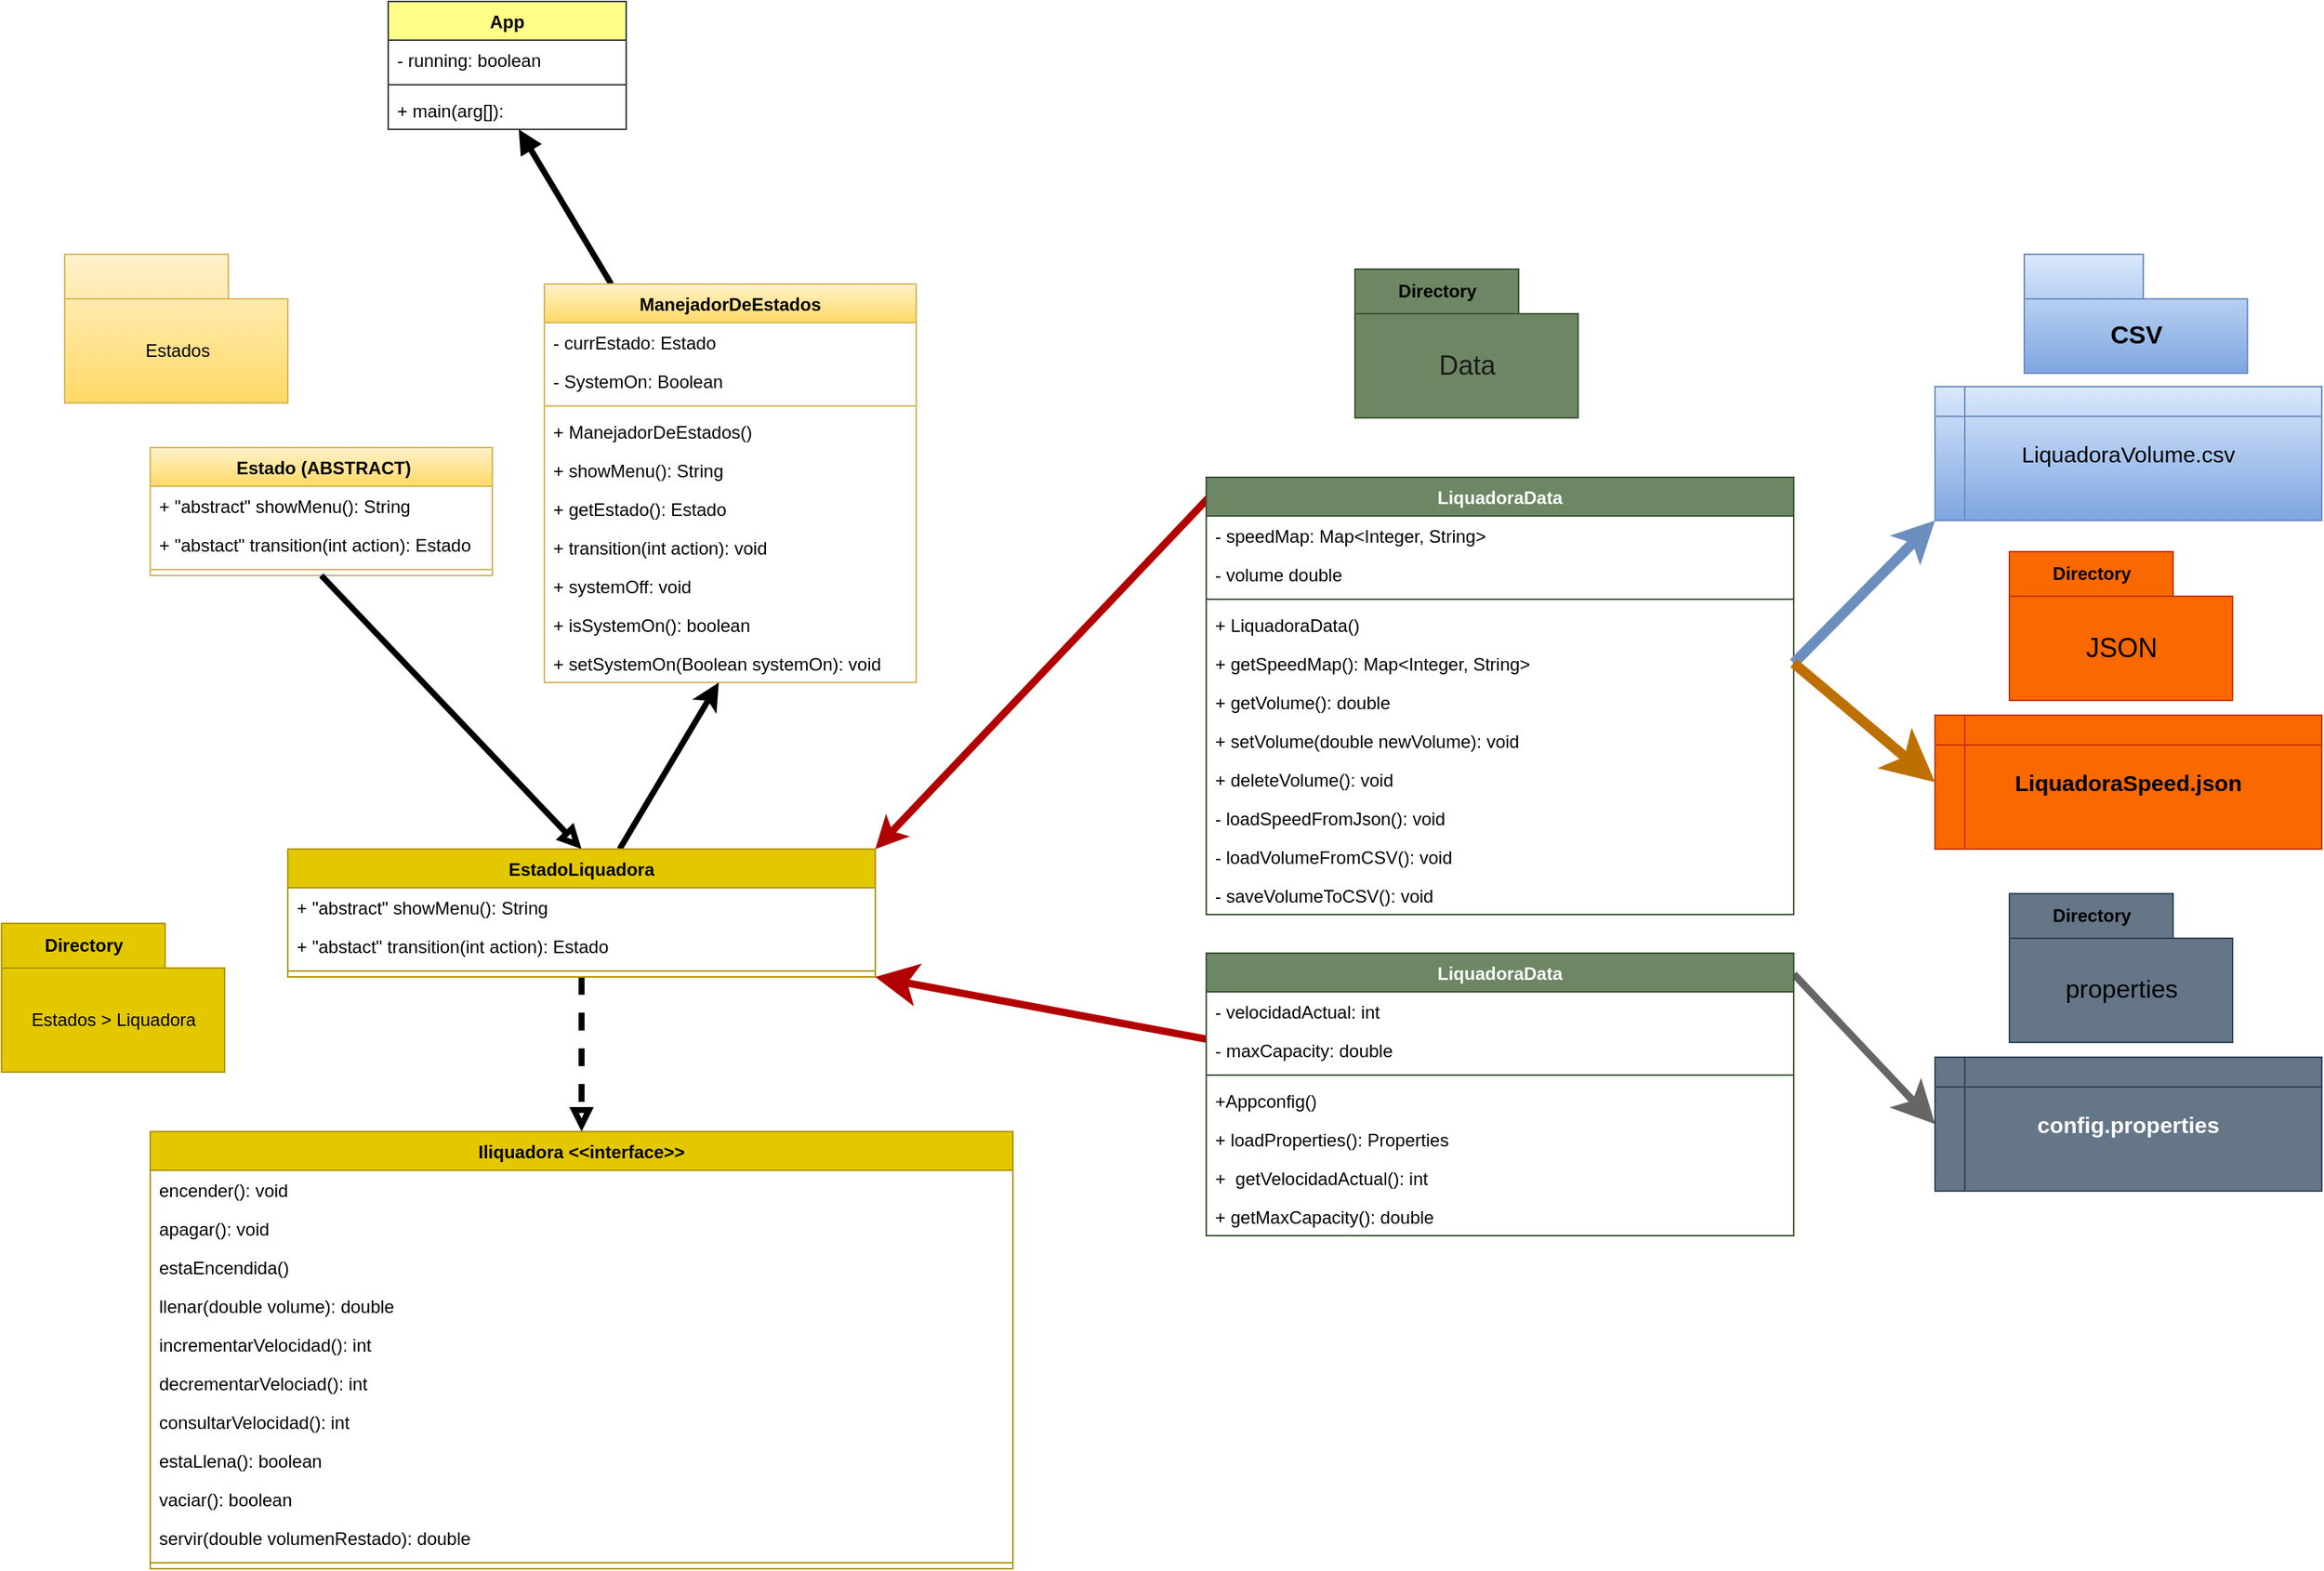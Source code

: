 <mxfile>
    <diagram id="32VsAtnWvbuR_8fD6jPi" name="Page-1">
        <mxGraphModel dx="1428" dy="753" grid="1" gridSize="10" guides="1" tooltips="1" connect="1" arrows="1" fold="1" page="1" pageScale="1" pageWidth="850" pageHeight="1100" math="0" shadow="0">
            <root>
                <mxCell id="0"/>
                <mxCell id="1" parent="0"/>
                <mxCell id="2" value="App" style="swimlane;fontStyle=1;align=center;verticalAlign=top;childLayout=stackLayout;horizontal=1;startSize=26;horizontalStack=0;resizeParent=1;resizeParentMax=0;resizeLast=0;collapsible=1;marginBottom=0;fillColor=#ffff88;strokeColor=#36393d;fontColor=#000000;" parent="1" vertex="1">
                    <mxGeometry x="320" y="20" width="160" height="86" as="geometry"/>
                </mxCell>
                <mxCell id="3" value="- running: boolean" style="text;strokeColor=none;fillColor=none;align=left;verticalAlign=top;spacingLeft=4;spacingRight=4;overflow=hidden;rotatable=0;points=[[0,0.5],[1,0.5]];portConstraint=eastwest;" parent="2" vertex="1">
                    <mxGeometry y="26" width="160" height="26" as="geometry"/>
                </mxCell>
                <mxCell id="4" value="" style="line;strokeWidth=1;fillColor=none;align=left;verticalAlign=middle;spacingTop=-1;spacingLeft=3;spacingRight=3;rotatable=0;labelPosition=right;points=[];portConstraint=eastwest;strokeColor=inherit;" parent="2" vertex="1">
                    <mxGeometry y="52" width="160" height="8" as="geometry"/>
                </mxCell>
                <mxCell id="5" value="+ main(arg[]): " style="text;strokeColor=none;fillColor=none;align=left;verticalAlign=top;spacingLeft=4;spacingRight=4;overflow=hidden;rotatable=0;points=[[0,0.5],[1,0.5]];portConstraint=eastwest;" parent="2" vertex="1">
                    <mxGeometry y="60" width="160" height="26" as="geometry"/>
                </mxCell>
                <mxCell id="6" value=" Estado (ABSTRACT)" style="swimlane;fontStyle=1;align=center;verticalAlign=top;childLayout=stackLayout;horizontal=1;startSize=26;horizontalStack=0;resizeParent=1;resizeParentMax=0;resizeLast=0;collapsible=1;marginBottom=0;fillColor=#fff2cc;gradientColor=#ffd966;strokeColor=#d6b656;fontColor=#080707;" parent="1" vertex="1">
                    <mxGeometry x="160" y="320" width="230" height="86" as="geometry"/>
                </mxCell>
                <mxCell id="7" value="+ &quot;abstract&quot; showMenu(): String" style="text;strokeColor=none;fillColor=none;align=left;verticalAlign=top;spacingLeft=4;spacingRight=4;overflow=hidden;rotatable=0;points=[[0,0.5],[1,0.5]];portConstraint=eastwest;" parent="6" vertex="1">
                    <mxGeometry y="26" width="230" height="26" as="geometry"/>
                </mxCell>
                <mxCell id="14" value="+ &quot;abstact&quot; transition(int action): Estado" style="text;strokeColor=none;fillColor=none;align=left;verticalAlign=top;spacingLeft=4;spacingRight=4;overflow=hidden;rotatable=0;points=[[0,0.5],[1,0.5]];portConstraint=eastwest;" parent="6" vertex="1">
                    <mxGeometry y="52" width="230" height="26" as="geometry"/>
                </mxCell>
                <mxCell id="8" value="" style="line;strokeWidth=1;fillColor=none;align=left;verticalAlign=middle;spacingTop=-1;spacingLeft=3;spacingRight=3;rotatable=0;labelPosition=right;points=[];portConstraint=eastwest;strokeColor=inherit;" parent="6" vertex="1">
                    <mxGeometry y="78" width="230" height="8" as="geometry"/>
                </mxCell>
                <mxCell id="36" style="edgeStyle=none;html=1;strokeWidth=4;endArrow=block;endFill=1;" parent="1" source="10" target="5" edge="1">
                    <mxGeometry relative="1" as="geometry"/>
                </mxCell>
                <mxCell id="10" value="ManejadorDeEstados" style="swimlane;fontStyle=1;align=center;verticalAlign=top;childLayout=stackLayout;horizontal=1;startSize=26;horizontalStack=0;resizeParent=1;resizeParentMax=0;resizeLast=0;collapsible=1;marginBottom=0;fillColor=#fff2cc;gradientColor=#ffd966;strokeColor=#d6b656;fontColor=#000000;" parent="1" vertex="1">
                    <mxGeometry x="425" y="210" width="250" height="268" as="geometry"/>
                </mxCell>
                <mxCell id="11" value="- currEstado: Estado" style="text;strokeColor=none;fillColor=none;align=left;verticalAlign=top;spacingLeft=4;spacingRight=4;overflow=hidden;rotatable=0;points=[[0,0.5],[1,0.5]];portConstraint=eastwest;" parent="10" vertex="1">
                    <mxGeometry y="26" width="250" height="26" as="geometry"/>
                </mxCell>
                <mxCell id="15" value="- SystemOn: Boolean" style="text;strokeColor=none;fillColor=none;align=left;verticalAlign=top;spacingLeft=4;spacingRight=4;overflow=hidden;rotatable=0;points=[[0,0.5],[1,0.5]];portConstraint=eastwest;" parent="10" vertex="1">
                    <mxGeometry y="52" width="250" height="26" as="geometry"/>
                </mxCell>
                <mxCell id="12" value="" style="line;strokeWidth=1;fillColor=none;align=left;verticalAlign=middle;spacingTop=-1;spacingLeft=3;spacingRight=3;rotatable=0;labelPosition=right;points=[];portConstraint=eastwest;strokeColor=inherit;" parent="10" vertex="1">
                    <mxGeometry y="78" width="250" height="8" as="geometry"/>
                </mxCell>
                <mxCell id="13" value="+ ManejadorDeEstados()" style="text;strokeColor=none;fillColor=none;align=left;verticalAlign=top;spacingLeft=4;spacingRight=4;overflow=hidden;rotatable=0;points=[[0,0.5],[1,0.5]];portConstraint=eastwest;" parent="10" vertex="1">
                    <mxGeometry y="86" width="250" height="26" as="geometry"/>
                </mxCell>
                <mxCell id="16" value="+ showMenu(): String" style="text;strokeColor=none;fillColor=none;align=left;verticalAlign=top;spacingLeft=4;spacingRight=4;overflow=hidden;rotatable=0;points=[[0,0.5],[1,0.5]];portConstraint=eastwest;" parent="10" vertex="1">
                    <mxGeometry y="112" width="250" height="26" as="geometry"/>
                </mxCell>
                <mxCell id="17" value="+ getEstado(): Estado" style="text;strokeColor=none;fillColor=none;align=left;verticalAlign=top;spacingLeft=4;spacingRight=4;overflow=hidden;rotatable=0;points=[[0,0.5],[1,0.5]];portConstraint=eastwest;" parent="10" vertex="1">
                    <mxGeometry y="138" width="250" height="26" as="geometry"/>
                </mxCell>
                <mxCell id="18" value="+ transition(int action): void" style="text;strokeColor=none;fillColor=none;align=left;verticalAlign=top;spacingLeft=4;spacingRight=4;overflow=hidden;rotatable=0;points=[[0,0.5],[1,0.5]];portConstraint=eastwest;" parent="10" vertex="1">
                    <mxGeometry y="164" width="250" height="26" as="geometry"/>
                </mxCell>
                <mxCell id="19" value="+ systemOff: void" style="text;strokeColor=none;fillColor=none;align=left;verticalAlign=top;spacingLeft=4;spacingRight=4;overflow=hidden;rotatable=0;points=[[0,0.5],[1,0.5]];portConstraint=eastwest;" parent="10" vertex="1">
                    <mxGeometry y="190" width="250" height="26" as="geometry"/>
                </mxCell>
                <mxCell id="20" value="+ isSystemOn(): boolean" style="text;strokeColor=none;fillColor=none;align=left;verticalAlign=top;spacingLeft=4;spacingRight=4;overflow=hidden;rotatable=0;points=[[0,0.5],[1,0.5]];portConstraint=eastwest;" parent="10" vertex="1">
                    <mxGeometry y="216" width="250" height="26" as="geometry"/>
                </mxCell>
                <mxCell id="21" value="+ setSystemOn(Boolean systemOn): void" style="text;strokeColor=none;fillColor=none;align=left;verticalAlign=top;spacingLeft=4;spacingRight=4;overflow=hidden;rotatable=0;points=[[0,0.5],[1,0.5]];portConstraint=eastwest;" parent="10" vertex="1">
                    <mxGeometry y="242" width="250" height="26" as="geometry"/>
                </mxCell>
                <mxCell id="32" style="edgeStyle=none;html=1;entryX=0.5;entryY=0;entryDx=0;entryDy=0;endArrow=block;endFill=0;strokeWidth=4;dashed=1;" parent="1" source="22" target="26" edge="1">
                    <mxGeometry relative="1" as="geometry"/>
                </mxCell>
                <mxCell id="34" style="edgeStyle=none;html=1;entryX=0.5;entryY=0;entryDx=0;entryDy=0;strokeWidth=4;endArrow=block;endFill=0;exitX=0.5;exitY=1;exitDx=0;exitDy=0;" parent="1" source="6" target="22" edge="1">
                    <mxGeometry relative="1" as="geometry">
                        <mxPoint x="180" y="440" as="sourcePoint"/>
                    </mxGeometry>
                </mxCell>
                <mxCell id="35" style="edgeStyle=none;html=1;strokeWidth=4;endArrow=classic;endFill=1;" parent="1" source="22" target="21" edge="1">
                    <mxGeometry relative="1" as="geometry"/>
                </mxCell>
                <mxCell id="22" value=" EstadoLiquadora " style="swimlane;fontStyle=1;align=center;verticalAlign=top;childLayout=stackLayout;horizontal=1;startSize=26;horizontalStack=0;resizeParent=1;resizeParentMax=0;resizeLast=0;collapsible=1;marginBottom=0;fillColor=#e3c800;fontColor=#000000;strokeColor=#B09500;" parent="1" vertex="1">
                    <mxGeometry x="252.5" y="590" width="395" height="86" as="geometry"/>
                </mxCell>
                <mxCell id="23" value="+ &quot;abstract&quot; showMenu(): String" style="text;strokeColor=none;fillColor=none;align=left;verticalAlign=top;spacingLeft=4;spacingRight=4;overflow=hidden;rotatable=0;points=[[0,0.5],[1,0.5]];portConstraint=eastwest;" parent="22" vertex="1">
                    <mxGeometry y="26" width="395" height="26" as="geometry"/>
                </mxCell>
                <mxCell id="24" value="+ &quot;abstact&quot; transition(int action): Estado" style="text;strokeColor=none;fillColor=none;align=left;verticalAlign=top;spacingLeft=4;spacingRight=4;overflow=hidden;rotatable=0;points=[[0,0.5],[1,0.5]];portConstraint=eastwest;" parent="22" vertex="1">
                    <mxGeometry y="52" width="395" height="26" as="geometry"/>
                </mxCell>
                <mxCell id="25" value="" style="line;strokeWidth=1;fillColor=none;align=left;verticalAlign=middle;spacingTop=-1;spacingLeft=3;spacingRight=3;rotatable=0;labelPosition=right;points=[];portConstraint=eastwest;strokeColor=inherit;" parent="22" vertex="1">
                    <mxGeometry y="78" width="395" height="8" as="geometry"/>
                </mxCell>
                <mxCell id="26" value="Iliquadora &lt;&lt;interface&gt;&gt;" style="swimlane;fontStyle=1;align=center;verticalAlign=top;childLayout=stackLayout;horizontal=1;startSize=26;horizontalStack=0;resizeParent=1;resizeParentMax=0;resizeLast=0;collapsible=1;marginBottom=0;fillColor=#e3c800;fontColor=#000000;strokeColor=#B09500;" parent="1" vertex="1">
                    <mxGeometry x="160" y="780" width="580" height="294" as="geometry"/>
                </mxCell>
                <mxCell id="27" value="encender(): void" style="text;strokeColor=none;fillColor=none;align=left;verticalAlign=top;spacingLeft=4;spacingRight=4;overflow=hidden;rotatable=0;points=[[0,0.5],[1,0.5]];portConstraint=eastwest;" parent="26" vertex="1">
                    <mxGeometry y="26" width="580" height="26" as="geometry"/>
                </mxCell>
                <mxCell id="28" value="apagar(): void" style="text;strokeColor=none;fillColor=none;align=left;verticalAlign=top;spacingLeft=4;spacingRight=4;overflow=hidden;rotatable=0;points=[[0,0.5],[1,0.5]];portConstraint=eastwest;" parent="26" vertex="1">
                    <mxGeometry y="52" width="580" height="26" as="geometry"/>
                </mxCell>
                <mxCell id="30" value="estaEncendida()" style="text;strokeColor=none;fillColor=none;align=left;verticalAlign=top;spacingLeft=4;spacingRight=4;overflow=hidden;rotatable=0;points=[[0,0.5],[1,0.5]];portConstraint=eastwest;" parent="26" vertex="1">
                    <mxGeometry y="78" width="580" height="26" as="geometry"/>
                </mxCell>
                <mxCell id="31" value="llenar(double volume): double" style="text;strokeColor=none;fillColor=none;align=left;verticalAlign=top;spacingLeft=4;spacingRight=4;overflow=hidden;rotatable=0;points=[[0,0.5],[1,0.5]];portConstraint=eastwest;" parent="26" vertex="1">
                    <mxGeometry y="104" width="580" height="26" as="geometry"/>
                </mxCell>
                <mxCell id="37" value="incrementarVelocidad(): int" style="text;strokeColor=none;fillColor=none;align=left;verticalAlign=top;spacingLeft=4;spacingRight=4;overflow=hidden;rotatable=0;points=[[0,0.5],[1,0.5]];portConstraint=eastwest;" parent="26" vertex="1">
                    <mxGeometry y="130" width="580" height="26" as="geometry"/>
                </mxCell>
                <mxCell id="38" value="decrementarVelociad(): int" style="text;strokeColor=none;fillColor=none;align=left;verticalAlign=top;spacingLeft=4;spacingRight=4;overflow=hidden;rotatable=0;points=[[0,0.5],[1,0.5]];portConstraint=eastwest;" parent="26" vertex="1">
                    <mxGeometry y="156" width="580" height="26" as="geometry"/>
                </mxCell>
                <mxCell id="39" value="consultarVelocidad(): int" style="text;strokeColor=none;fillColor=none;align=left;verticalAlign=top;spacingLeft=4;spacingRight=4;overflow=hidden;rotatable=0;points=[[0,0.5],[1,0.5]];portConstraint=eastwest;" parent="26" vertex="1">
                    <mxGeometry y="182" width="580" height="26" as="geometry"/>
                </mxCell>
                <mxCell id="40" value="estaLlena(): boolean" style="text;strokeColor=none;fillColor=none;align=left;verticalAlign=top;spacingLeft=4;spacingRight=4;overflow=hidden;rotatable=0;points=[[0,0.5],[1,0.5]];portConstraint=eastwest;" parent="26" vertex="1">
                    <mxGeometry y="208" width="580" height="26" as="geometry"/>
                </mxCell>
                <mxCell id="41" value="vaciar(): boolean" style="text;strokeColor=none;fillColor=none;align=left;verticalAlign=top;spacingLeft=4;spacingRight=4;overflow=hidden;rotatable=0;points=[[0,0.5],[1,0.5]];portConstraint=eastwest;" parent="26" vertex="1">
                    <mxGeometry y="234" width="580" height="26" as="geometry"/>
                </mxCell>
                <mxCell id="42" value="servir(double volumenRestado): double" style="text;strokeColor=none;fillColor=none;align=left;verticalAlign=top;spacingLeft=4;spacingRight=4;overflow=hidden;rotatable=0;points=[[0,0.5],[1,0.5]];portConstraint=eastwest;" parent="26" vertex="1">
                    <mxGeometry y="260" width="580" height="26" as="geometry"/>
                </mxCell>
                <mxCell id="29" value="" style="line;strokeWidth=1;fillColor=none;align=left;verticalAlign=middle;spacingTop=-1;spacingLeft=3;spacingRight=3;rotatable=0;labelPosition=right;points=[];portConstraint=eastwest;strokeColor=inherit;" parent="26" vertex="1">
                    <mxGeometry y="286" width="580" height="8" as="geometry"/>
                </mxCell>
                <mxCell id="55" style="edgeStyle=none;html=1;entryX=1;entryY=0;entryDx=0;entryDy=0;exitX=0.003;exitY=0.048;exitDx=0;exitDy=0;strokeWidth=5;fillColor=#e51400;strokeColor=#B20000;exitPerimeter=0;" parent="1" source="43" target="22" edge="1">
                    <mxGeometry relative="1" as="geometry"/>
                </mxCell>
                <mxCell id="43" value="LiquadoraData" style="swimlane;fontStyle=1;align=center;verticalAlign=top;childLayout=stackLayout;horizontal=1;startSize=26;horizontalStack=0;resizeParent=1;resizeParentMax=0;resizeLast=0;collapsible=1;marginBottom=0;fillColor=#6d8764;strokeColor=#3A5431;fontColor=#ffffff;" parent="1" vertex="1">
                    <mxGeometry x="870" y="340" width="395" height="294" as="geometry"/>
                </mxCell>
                <mxCell id="44" value="- speedMap: Map&lt;Integer, String&gt;" style="text;strokeColor=none;fillColor=none;align=left;verticalAlign=top;spacingLeft=4;spacingRight=4;overflow=hidden;rotatable=0;points=[[0,0.5],[1,0.5]];portConstraint=eastwest;" parent="43" vertex="1">
                    <mxGeometry y="26" width="395" height="26" as="geometry"/>
                </mxCell>
                <mxCell id="45" value="- volume double" style="text;strokeColor=none;fillColor=none;align=left;verticalAlign=top;spacingLeft=4;spacingRight=4;overflow=hidden;rotatable=0;points=[[0,0.5],[1,0.5]];portConstraint=eastwest;" parent="43" vertex="1">
                    <mxGeometry y="52" width="395" height="26" as="geometry"/>
                </mxCell>
                <mxCell id="46" value="" style="line;strokeWidth=1;fillColor=none;align=left;verticalAlign=middle;spacingTop=-1;spacingLeft=3;spacingRight=3;rotatable=0;labelPosition=right;points=[];portConstraint=eastwest;strokeColor=inherit;" parent="43" vertex="1">
                    <mxGeometry y="78" width="395" height="8" as="geometry"/>
                </mxCell>
                <mxCell id="47" value="+ LiquadoraData()" style="text;strokeColor=none;fillColor=none;align=left;verticalAlign=top;spacingLeft=4;spacingRight=4;overflow=hidden;rotatable=0;points=[[0,0.5],[1,0.5]];portConstraint=eastwest;" parent="43" vertex="1">
                    <mxGeometry y="86" width="395" height="26" as="geometry"/>
                </mxCell>
                <mxCell id="48" value="+ getSpeedMap(): Map&lt;Integer, String&gt;" style="text;strokeColor=none;fillColor=none;align=left;verticalAlign=top;spacingLeft=4;spacingRight=4;overflow=hidden;rotatable=0;points=[[0,0.5],[1,0.5]];portConstraint=eastwest;" parent="43" vertex="1">
                    <mxGeometry y="112" width="395" height="26" as="geometry"/>
                </mxCell>
                <mxCell id="49" value="+ getVolume(): double" style="text;strokeColor=none;fillColor=none;align=left;verticalAlign=top;spacingLeft=4;spacingRight=4;overflow=hidden;rotatable=0;points=[[0,0.5],[1,0.5]];portConstraint=eastwest;" parent="43" vertex="1">
                    <mxGeometry y="138" width="395" height="26" as="geometry"/>
                </mxCell>
                <mxCell id="50" value="+ setVolume(double newVolume): void" style="text;strokeColor=none;fillColor=none;align=left;verticalAlign=top;spacingLeft=4;spacingRight=4;overflow=hidden;rotatable=0;points=[[0,0.5],[1,0.5]];portConstraint=eastwest;" parent="43" vertex="1">
                    <mxGeometry y="164" width="395" height="26" as="geometry"/>
                </mxCell>
                <mxCell id="51" value="+ deleteVolume(): void" style="text;strokeColor=none;fillColor=none;align=left;verticalAlign=top;spacingLeft=4;spacingRight=4;overflow=hidden;rotatable=0;points=[[0,0.5],[1,0.5]];portConstraint=eastwest;" parent="43" vertex="1">
                    <mxGeometry y="190" width="395" height="26" as="geometry"/>
                </mxCell>
                <mxCell id="52" value="- loadSpeedFromJson(): void" style="text;strokeColor=none;fillColor=none;align=left;verticalAlign=top;spacingLeft=4;spacingRight=4;overflow=hidden;rotatable=0;points=[[0,0.5],[1,0.5]];portConstraint=eastwest;" parent="43" vertex="1">
                    <mxGeometry y="216" width="395" height="26" as="geometry"/>
                </mxCell>
                <mxCell id="53" value="- loadVolumeFromCSV(): void" style="text;strokeColor=none;fillColor=none;align=left;verticalAlign=top;spacingLeft=4;spacingRight=4;overflow=hidden;rotatable=0;points=[[0,0.5],[1,0.5]];portConstraint=eastwest;" parent="43" vertex="1">
                    <mxGeometry y="242" width="395" height="26" as="geometry"/>
                </mxCell>
                <mxCell id="54" value="- saveVolumeToCSV(): void" style="text;strokeColor=none;fillColor=none;align=left;verticalAlign=top;spacingLeft=4;spacingRight=4;overflow=hidden;rotatable=0;points=[[0,0.5],[1,0.5]];portConstraint=eastwest;" parent="43" vertex="1">
                    <mxGeometry y="268" width="395" height="26" as="geometry"/>
                </mxCell>
                <mxCell id="57" style="edgeStyle=none;html=1;entryX=1;entryY=0.5;entryDx=0;entryDy=0;startArrow=classic;startFill=1;endArrow=none;endFill=0;endSize=13;exitX=0;exitY=1;exitDx=0;exitDy=0;fillColor=#dae8fc;strokeColor=#6c8ebf;strokeWidth=7;gradientColor=#7ea6e0;" parent="1" source="56" target="48" edge="1">
                    <mxGeometry relative="1" as="geometry"/>
                </mxCell>
                <mxCell id="56" value="&lt;font color=&quot;#000000&quot; style=&quot;font-size: 15px;&quot;&gt;LiquadoraVolume.csv&lt;/font&gt;" style="shape=internalStorage;whiteSpace=wrap;html=1;backgroundOutline=1;fillColor=#dae8fc;strokeColor=#6c8ebf;gradientColor=#7ea6e0;" parent="1" vertex="1">
                    <mxGeometry x="1360" y="279" width="260" height="90" as="geometry"/>
                </mxCell>
                <mxCell id="58" value="&lt;b&gt;&lt;font style=&quot;font-size: 15px;&quot;&gt;LiquadoraSpeed.json&lt;/font&gt;&lt;/b&gt;" style="shape=internalStorage;whiteSpace=wrap;html=1;backgroundOutline=1;fillColor=#fa6800;strokeColor=#C73500;fontColor=#000000;" parent="1" vertex="1">
                    <mxGeometry x="1360" y="500" width="260" height="90" as="geometry"/>
                </mxCell>
                <mxCell id="59" style="edgeStyle=none;html=1;entryX=0;entryY=0.5;entryDx=0;entryDy=0;strokeWidth=7;startArrow=none;startFill=0;endArrow=classic;endFill=1;endSize=13;exitX=1;exitY=0.5;exitDx=0;exitDy=0;fillColor=#f0a30a;strokeColor=#BD7000;" parent="1" source="48" target="58" edge="1">
                    <mxGeometry relative="1" as="geometry"/>
                </mxCell>
                <mxCell id="73" style="edgeStyle=none;html=1;entryX=0;entryY=0.5;entryDx=0;entryDy=0;strokeWidth=5;fontSize=15;startArrow=none;startFill=0;endArrow=classic;endFill=1;endSize=13;exitX=1;exitY=0.074;exitDx=0;exitDy=0;exitPerimeter=0;fillColor=#f5f5f5;strokeColor=#666666;gradientColor=#b3b3b3;" parent="1" source="60" target="72" edge="1">
                    <mxGeometry relative="1" as="geometry"/>
                </mxCell>
                <mxCell id="74" style="edgeStyle=none;html=1;entryX=1;entryY=1;entryDx=0;entryDy=0;strokeWidth=5;fontSize=15;startArrow=none;startFill=0;endArrow=classic;endFill=1;endSize=13;fillColor=#e51400;strokeColor=#B20000;" parent="1" source="60" target="22" edge="1">
                    <mxGeometry relative="1" as="geometry"/>
                </mxCell>
                <mxCell id="60" value="LiquadoraData" style="swimlane;fontStyle=1;align=center;verticalAlign=top;childLayout=stackLayout;horizontal=1;startSize=26;horizontalStack=0;resizeParent=1;resizeParentMax=0;resizeLast=0;collapsible=1;marginBottom=0;fillColor=#6d8764;strokeColor=#3A5431;fontColor=#ffffff;" parent="1" vertex="1">
                    <mxGeometry x="870" y="660" width="395" height="190" as="geometry"/>
                </mxCell>
                <mxCell id="61" value="- velocidadActual: int" style="text;strokeColor=none;fillColor=none;align=left;verticalAlign=top;spacingLeft=4;spacingRight=4;overflow=hidden;rotatable=0;points=[[0,0.5],[1,0.5]];portConstraint=eastwest;" parent="60" vertex="1">
                    <mxGeometry y="26" width="395" height="26" as="geometry"/>
                </mxCell>
                <mxCell id="62" value="- maxCapacity: double" style="text;strokeColor=none;fillColor=none;align=left;verticalAlign=top;spacingLeft=4;spacingRight=4;overflow=hidden;rotatable=0;points=[[0,0.5],[1,0.5]];portConstraint=eastwest;" parent="60" vertex="1">
                    <mxGeometry y="52" width="395" height="26" as="geometry"/>
                </mxCell>
                <mxCell id="63" value="" style="line;strokeWidth=1;fillColor=none;align=left;verticalAlign=middle;spacingTop=-1;spacingLeft=3;spacingRight=3;rotatable=0;labelPosition=right;points=[];portConstraint=eastwest;strokeColor=inherit;" parent="60" vertex="1">
                    <mxGeometry y="78" width="395" height="8" as="geometry"/>
                </mxCell>
                <mxCell id="64" value="+Appconfig()" style="text;strokeColor=none;fillColor=none;align=left;verticalAlign=top;spacingLeft=4;spacingRight=4;overflow=hidden;rotatable=0;points=[[0,0.5],[1,0.5]];portConstraint=eastwest;" parent="60" vertex="1">
                    <mxGeometry y="86" width="395" height="26" as="geometry"/>
                </mxCell>
                <mxCell id="65" value="+ loadProperties(): Properties" style="text;strokeColor=none;fillColor=none;align=left;verticalAlign=top;spacingLeft=4;spacingRight=4;overflow=hidden;rotatable=0;points=[[0,0.5],[1,0.5]];portConstraint=eastwest;" parent="60" vertex="1">
                    <mxGeometry y="112" width="395" height="26" as="geometry"/>
                </mxCell>
                <mxCell id="66" value="+  getVelocidadActual(): int" style="text;strokeColor=none;fillColor=none;align=left;verticalAlign=top;spacingLeft=4;spacingRight=4;overflow=hidden;rotatable=0;points=[[0,0.5],[1,0.5]];portConstraint=eastwest;" parent="60" vertex="1">
                    <mxGeometry y="138" width="395" height="26" as="geometry"/>
                </mxCell>
                <mxCell id="67" value="+ getMaxCapacity(): double" style="text;strokeColor=none;fillColor=none;align=left;verticalAlign=top;spacingLeft=4;spacingRight=4;overflow=hidden;rotatable=0;points=[[0,0.5],[1,0.5]];portConstraint=eastwest;" parent="60" vertex="1">
                    <mxGeometry y="164" width="395" height="26" as="geometry"/>
                </mxCell>
                <mxCell id="72" value="&lt;b&gt;&lt;font style=&quot;font-size: 15px;&quot;&gt;config.properties&lt;/font&gt;&lt;/b&gt;" style="shape=internalStorage;whiteSpace=wrap;html=1;backgroundOutline=1;fillColor=#647687;strokeColor=#314354;fontColor=#ffffff;" parent="1" vertex="1">
                    <mxGeometry x="1360" y="730" width="260" height="90" as="geometry"/>
                </mxCell>
                <mxCell id="75" value="&lt;span style=&quot;color: rgb(0, 0, 0);&quot;&gt;Directory&lt;/span&gt;" style="shape=folder;fontStyle=1;tabWidth=110;tabHeight=30;tabPosition=left;html=1;boundedLbl=1;labelInHeader=1;container=1;collapsible=0;fillColor=#6d8764;fontColor=#ffffff;strokeColor=#3A5431;" vertex="1" parent="1">
                    <mxGeometry x="970" y="200" width="150" height="100" as="geometry"/>
                </mxCell>
                <mxCell id="76" value="&lt;font style=&quot;font-size: 18px;&quot; color=&quot;#1d1b1b&quot;&gt;Data&lt;/font&gt;" style="html=1;strokeColor=none;resizeWidth=1;resizeHeight=1;fillColor=none;part=1;connectable=0;allowArrows=0;deletable=0;" vertex="1" parent="75">
                    <mxGeometry width="150" height="70" relative="1" as="geometry">
                        <mxPoint y="30" as="offset"/>
                    </mxGeometry>
                </mxCell>
                <mxCell id="77" value="&lt;font style=&quot;font-size: 17px;&quot; color=&quot;#000000&quot;&gt;CSV&lt;/font&gt;" style="shape=folder;fontStyle=1;tabWidth=80;tabHeight=30;tabPosition=left;html=1;boundedLbl=1;fillColor=#dae8fc;gradientColor=#7ea6e0;strokeColor=#6c8ebf;" vertex="1" parent="1">
                    <mxGeometry x="1420" y="190" width="150" height="80" as="geometry"/>
                </mxCell>
                <mxCell id="78" value="Directory" style="shape=folder;fontStyle=1;tabWidth=110;tabHeight=30;tabPosition=left;html=1;boundedLbl=1;labelInHeader=1;container=1;collapsible=0;fillColor=#fa6800;strokeColor=#C73500;fontColor=#000000;" vertex="1" parent="1">
                    <mxGeometry x="1410" y="390" width="150" height="100" as="geometry"/>
                </mxCell>
                <mxCell id="79" value="&lt;font style=&quot;font-size: 18px;&quot;&gt;JSON&lt;/font&gt;" style="html=1;strokeColor=none;resizeWidth=1;resizeHeight=1;fillColor=none;part=1;connectable=0;allowArrows=0;deletable=0;fontColor=#000000;" vertex="1" parent="78">
                    <mxGeometry width="150" height="70" relative="1" as="geometry">
                        <mxPoint y="30" as="offset"/>
                    </mxGeometry>
                </mxCell>
                <mxCell id="80" value="&lt;span style=&quot;color: rgb(0, 0, 0);&quot;&gt;Directory&lt;/span&gt;" style="shape=folder;fontStyle=1;tabWidth=110;tabHeight=30;tabPosition=left;html=1;boundedLbl=1;labelInHeader=1;container=1;collapsible=0;fillColor=#647687;strokeColor=#314354;fontColor=#ffffff;" vertex="1" parent="1">
                    <mxGeometry x="1410" y="620" width="150" height="100" as="geometry"/>
                </mxCell>
                <mxCell id="81" value="&lt;font style=&quot;font-size: 17px;&quot; color=&quot;#000000&quot;&gt;properties&lt;/font&gt;" style="html=1;strokeColor=#314354;resizeWidth=1;resizeHeight=1;fillColor=#647687;part=1;connectable=0;allowArrows=0;deletable=0;fontColor=#ffffff;" vertex="1" parent="80">
                    <mxGeometry width="150" height="70" relative="1" as="geometry">
                        <mxPoint y="30" as="offset"/>
                    </mxGeometry>
                </mxCell>
                <mxCell id="82" value="Directory" style="shape=folder;fontStyle=1;tabWidth=110;tabHeight=30;tabPosition=left;html=1;boundedLbl=1;labelInHeader=1;container=1;collapsible=0;fontColor=#000000;fillColor=#e3c800;strokeColor=#B09500;" vertex="1" parent="1">
                    <mxGeometry x="60" y="640" width="150" height="100" as="geometry"/>
                </mxCell>
                <mxCell id="83" value="Estados &amp;gt; Liquadora" style="html=1;strokeColor=none;resizeWidth=1;resizeHeight=1;fillColor=none;part=1;connectable=0;allowArrows=0;deletable=0;fontColor=#000000;" vertex="1" parent="82">
                    <mxGeometry width="150" height="70" relative="1" as="geometry">
                        <mxPoint y="30" as="offset"/>
                    </mxGeometry>
                </mxCell>
                <mxCell id="84" value="" style="shape=folder;fontStyle=1;tabWidth=110;tabHeight=30;tabPosition=left;html=1;boundedLbl=1;labelInHeader=1;container=1;collapsible=0;fillColor=#fff2cc;strokeColor=#d6b656;gradientColor=#ffd966;" vertex="1" parent="1">
                    <mxGeometry x="102.5" y="190" width="150" height="100" as="geometry"/>
                </mxCell>
                <mxCell id="85" value="Estados" style="html=1;strokeColor=none;resizeWidth=1;resizeHeight=1;fillColor=none;part=1;connectable=0;allowArrows=0;deletable=0;fontColor=#000000;" vertex="1" parent="84">
                    <mxGeometry width="150" height="70" relative="1" as="geometry">
                        <mxPoint y="30" as="offset"/>
                    </mxGeometry>
                </mxCell>
            </root>
        </mxGraphModel>
    </diagram>
</mxfile>